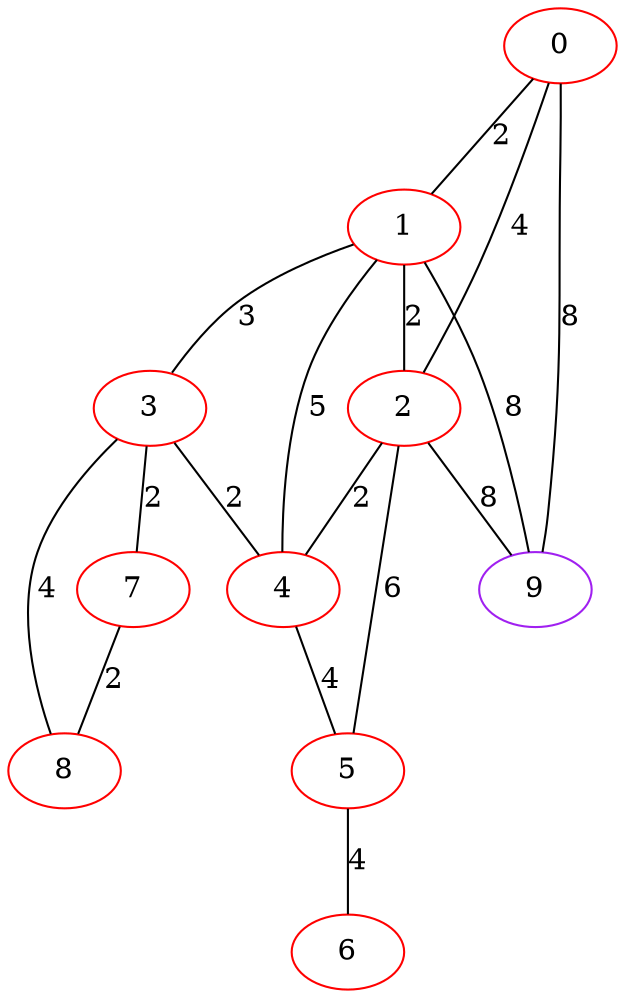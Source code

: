 graph "" {
0 [color=red, weight=1];
1 [color=red, weight=1];
2 [color=red, weight=1];
3 [color=red, weight=1];
4 [color=red, weight=1];
5 [color=red, weight=1];
6 [color=red, weight=1];
7 [color=red, weight=1];
8 [color=red, weight=1];
9 [color=purple, weight=4];
0 -- 1  [key=0, label=2];
0 -- 2  [key=0, label=4];
0 -- 9  [key=0, label=8];
1 -- 9  [key=0, label=8];
1 -- 2  [key=0, label=2];
1 -- 3  [key=0, label=3];
1 -- 4  [key=0, label=5];
2 -- 4  [key=0, label=2];
2 -- 5  [key=0, label=6];
2 -- 9  [key=0, label=8];
3 -- 8  [key=0, label=4];
3 -- 4  [key=0, label=2];
3 -- 7  [key=0, label=2];
4 -- 5  [key=0, label=4];
5 -- 6  [key=0, label=4];
7 -- 8  [key=0, label=2];
}
